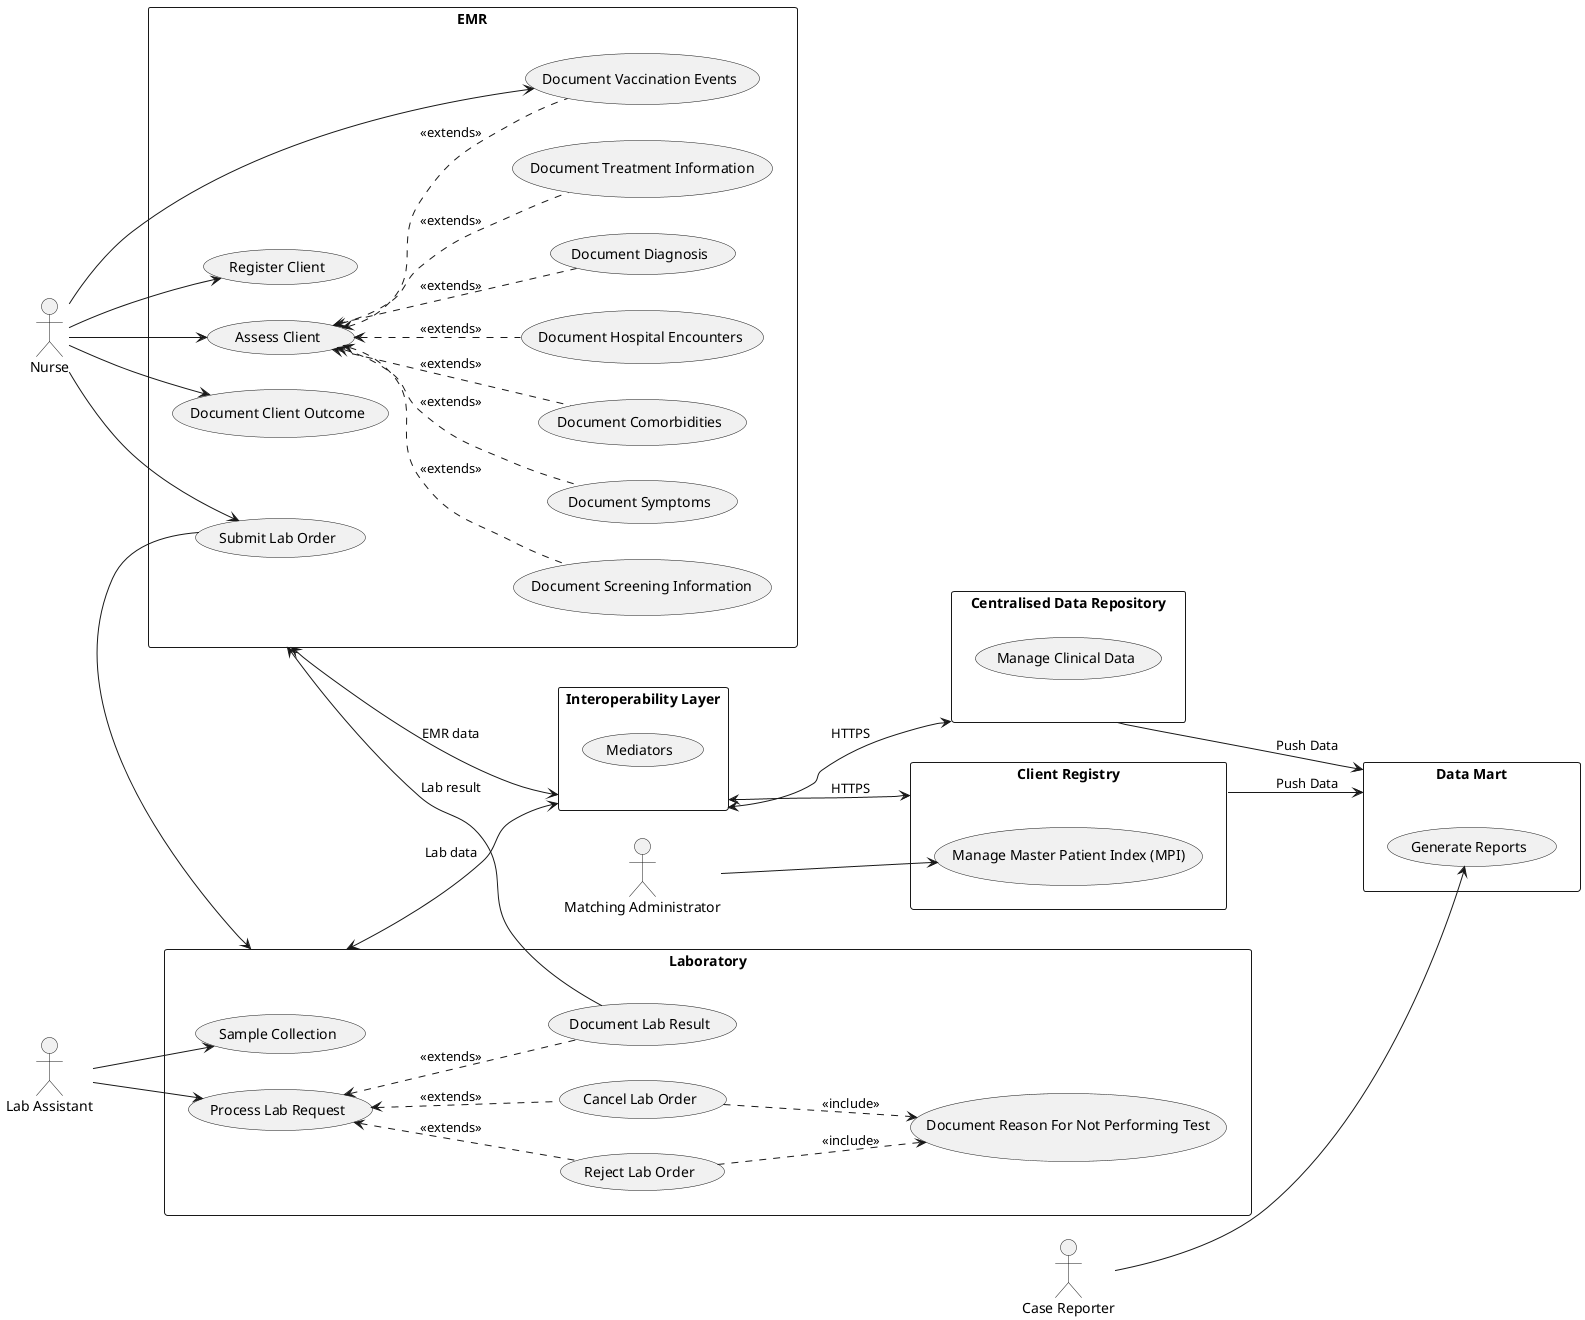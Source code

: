 @startuml UseCaseDiagram
left to right direction
actor "Nurse" as nurse
rectangle EMR {
  usecase "Register Client" as UC1
  usecase "Assess Client" as UC2
  usecase "Document Screening Information" as UC3
  usecase "Document Symptoms" as UC4
  usecase "Document Comorbidities" as UC5
  usecase "Document Hospital Encounters" as UC6
  usecase "Document Diagnosis" as UC8
  usecase "Document Treatment Information" as UC9
  usecase "Document Client Outcome" as UC10
  usecase "Submit Lab Order" as UC11
  usecase "Document Vaccination Events" as UC12
  
}

nurse --> UC1
nurse --> UC2
nurse --> UC10
nurse --> UC11
nurse --> UC12

(UC2) <.. (UC3) : "<<extends>>"
(UC2) <.. (UC4) : "<<extends>>"
(UC2) <.. (UC5) : "<<extends>>"
(UC2) <.. (UC6) : "<<extends>>"
(UC2) <.. (UC12) : "<<extends>>"
(UC2) <.. (UC8) : "<<extends>>"
(UC2) <.. (UC9) : "<<extends>>"

actor "Lab Assistant" as labAssistant
rectangle Laboratory {
  usecase "Sample Collection" as UC14
  usecase "Process Lab Request" as UC15
  usecase "Document Lab Result" as UC16
  usecase "Reject Lab Order" as UC17
  usecase "Cancel Lab Order" as UC18
  usecase "Document Reason For Not Performing Test" as UC19
}

labAssistant --> UC14
labAssistant --> UC15


(UC15) <.. (UC16) : "<<extends>>"
(UC15) <.. (UC17) : "<<extends>>"
(UC15) <.. (UC18) : "<<extends>>"

(UC18) ..> (UC19) : "<<include>>"
(UC17) ..> (UC19) : "<<include>>"

(UC11) --> Laboratory

(UC16) --> EMR : "Lab result"

'actor "Interoperability Layer" as iol

rectangle "Interoperability Layer" as iol {
  usecase "Mediators" as UC23
}

rectangle "Centralised Data Repository" as cdr {
  usecase "Manage Clinical Data" as UC20
}

iol <--> cdr : "HTTPS"

EMR <--> iol : "EMR data"
Laboratory <--> iol : "Lab data"


actor "Matching Administrator" as macthingAdmin
rectangle "Client Registry" as cr {
  usecase "Manage Master Patient Index (MPI)" as UC21
}

macthingAdmin --> UC21

iol <--> cr : "HTTPS"

actor "Case Reporter" as caseReporter
rectangle "Data Mart" as dm {
  usecase "Generate Reports" as UC22
}

caseReporter --> UC22

cdr --> dm : "Push Data"
cr --> dm : "Push Data"

@enduml
